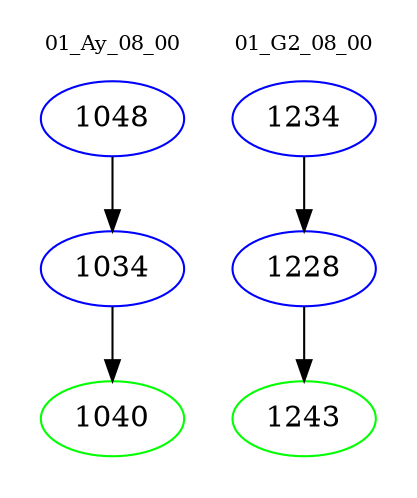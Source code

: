 digraph{
subgraph cluster_0 {
color = white
label = "01_Ay_08_00";
fontsize=10;
T0_1048 [label="1048", color="blue"]
T0_1048 -> T0_1034 [color="black"]
T0_1034 [label="1034", color="blue"]
T0_1034 -> T0_1040 [color="black"]
T0_1040 [label="1040", color="green"]
}
subgraph cluster_1 {
color = white
label = "01_G2_08_00";
fontsize=10;
T1_1234 [label="1234", color="blue"]
T1_1234 -> T1_1228 [color="black"]
T1_1228 [label="1228", color="blue"]
T1_1228 -> T1_1243 [color="black"]
T1_1243 [label="1243", color="green"]
}
}
